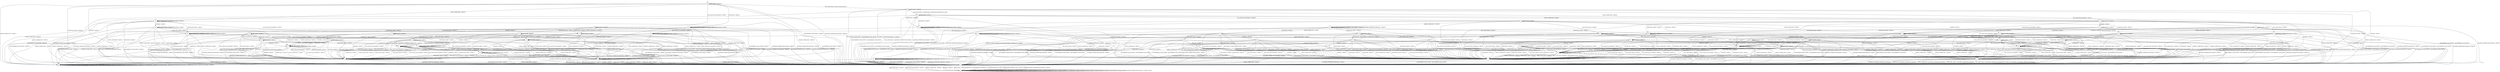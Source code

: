 digraph g {

	s0 [shape="circle" label="s0"];
	s1 [shape="circle" label="s1"];
	s2 [shape="circle" label="s2"];
	s3 [shape="circle" label="s3"];
	s4 [shape="circle" label="s4"];
	s5 [shape="circle" label="s5"];
	s6 [shape="circle" label="s6"];
	s7 [shape="circle" label="s7"];
	s8 [shape="circle" label="s8"];
	s9 [shape="circle" label="s9"];
	s10 [shape="circle" label="s10"];
	s11 [shape="circle" label="s11"];
	s12 [shape="circle" label="s12"];
	s13 [shape="circle" label="s13"];
	s14 [shape="circle" label="s14"];
	s15 [shape="circle" label="s15"];
	s16 [shape="circle" label="s16"];
	s17 [shape="circle" label="s17"];
	s18 [shape="circle" label="s18"];
	s19 [shape="circle" label="s19"];
	s20 [shape="circle" label="s20"];
	s21 [shape="circle" label="s21"];
	s22 [shape="circle" label="s22"];
	s23 [shape="circle" label="s23"];
	s24 [shape="circle" label="s24"];
	s25 [shape="circle" label="s25"];
	s26 [shape="circle" label="s26"];
	s27 [shape="circle" label="s27"];
	s28 [shape="circle" label="s28"];
	s29 [shape="circle" label="s29"];
	s30 [shape="circle" label="s30"];
	s31 [shape="circle" label="s31"];
	s32 [shape="circle" label="s32"];
	s33 [shape="circle" label="s33"];
	s34 [shape="circle" label="s34"];
	s35 [shape="circle" label="s35"];
	s36 [shape="circle" label="s36"];
	s37 [shape="circle" label="s37"];
	s38 [shape="circle" label="s38"];
	s39 [shape="circle" label="s39"];
	s40 [shape="circle" label="s40"];
	s41 [shape="circle" label="s41"];
	s42 [shape="circle" label="s42"];
	s43 [shape="circle" label="s43"];
	s44 [shape="circle" label="s44"];
	s45 [shape="circle" label="s45"];
	s46 [shape="circle" label="s46"];
	s47 [shape="circle" label="s47"];
	s48 [shape="circle" label="s48"];
	s49 [shape="circle" label="s49"];
	s50 [shape="circle" label="s50"];
	s51 [shape="circle" label="s51"];
	s52 [shape="circle" label="s52"];
	s53 [shape="circle" label="s53"];
	s54 [shape="circle" label="s54"];
	s55 [shape="circle" label="s55"];
	s56 [shape="circle" label="s56"];
	s57 [shape="circle" label="s57"];
	s58 [shape="circle" label="s58"];
	s59 [shape="circle" label="s59"];
	s0 -> s3 [label="RSA_CLIENT_HELLO / HELLO_VERIFY_REQUEST"];
	s0 -> s8 [label="RSA_CLIENT_KEY_EXCHANGE / TIMEOUT"];
	s0 -> s6 [label="CHANGE_CIPHER_SPEC / TIMEOUT"];
	s0 -> s5 [label="FINISHED / TIMEOUT"];
	s0 -> s0 [label="APPLICATION / TIMEOUT"];
	s0 -> s19 [label="CERTIFICATE / TIMEOUT"];
	s0 -> s10 [label="EMPTY_CERTIFICATE / TIMEOUT"];
	s0 -> s5 [label="CERTIFICATE_VERIFY / TIMEOUT"];
	s0 -> s1 [label="Alert(WARNING,CLOSE_NOTIFY) / TIMEOUT"];
	s0 -> s1 [label="Alert(FATAL,UNEXPECTED_MESSAGE) / TIMEOUT"];
	s1 -> s2 [label="RSA_CLIENT_HELLO / TIMEOUT"];
	s1 -> s2 [label="RSA_CLIENT_KEY_EXCHANGE / TIMEOUT"];
	s1 -> s2 [label="CHANGE_CIPHER_SPEC / TIMEOUT"];
	s1 -> s2 [label="FINISHED / TIMEOUT"];
	s1 -> s2 [label="APPLICATION / TIMEOUT"];
	s1 -> s2 [label="CERTIFICATE / TIMEOUT"];
	s1 -> s2 [label="EMPTY_CERTIFICATE / TIMEOUT"];
	s1 -> s2 [label="CERTIFICATE_VERIFY / TIMEOUT"];
	s1 -> s2 [label="Alert(WARNING,CLOSE_NOTIFY) / TIMEOUT"];
	s1 -> s2 [label="Alert(FATAL,UNEXPECTED_MESSAGE) / TIMEOUT"];
	s2 -> s2 [label="RSA_CLIENT_HELLO / SOCKET_CLOSED"];
	s2 -> s2 [label="RSA_CLIENT_KEY_EXCHANGE / SOCKET_CLOSED"];
	s2 -> s2 [label="CHANGE_CIPHER_SPEC / SOCKET_CLOSED"];
	s2 -> s2 [label="FINISHED / SOCKET_CLOSED"];
	s2 -> s2 [label="APPLICATION / SOCKET_CLOSED"];
	s2 -> s2 [label="CERTIFICATE / SOCKET_CLOSED"];
	s2 -> s2 [label="EMPTY_CERTIFICATE / SOCKET_CLOSED"];
	s2 -> s2 [label="CERTIFICATE_VERIFY / SOCKET_CLOSED"];
	s2 -> s2 [label="Alert(WARNING,CLOSE_NOTIFY) / SOCKET_CLOSED"];
	s2 -> s2 [label="Alert(FATAL,UNEXPECTED_MESSAGE) / SOCKET_CLOSED"];
	s3 -> s4 [label="RSA_CLIENT_HELLO / SERVER_HELLO,CERTIFICATE,SERVER_HELLO_DONE"];
	s3 -> s33 [label="RSA_CLIENT_KEY_EXCHANGE / TIMEOUT"];
	s3 -> s6 [label="CHANGE_CIPHER_SPEC / TIMEOUT"];
	s3 -> s15 [label="FINISHED / TIMEOUT"];
	s3 -> s3 [label="APPLICATION / TIMEOUT"];
	s3 -> s22 [label="CERTIFICATE / TIMEOUT"];
	s3 -> s13 [label="EMPTY_CERTIFICATE / TIMEOUT"];
	s3 -> s15 [label="CERTIFICATE_VERIFY / TIMEOUT"];
	s3 -> s1 [label="Alert(WARNING,CLOSE_NOTIFY) / Alert(WARNING,CLOSE_NOTIFY)"];
	s3 -> s1 [label="Alert(FATAL,UNEXPECTED_MESSAGE) / TIMEOUT"];
	s4 -> s1 [label="RSA_CLIENT_HELLO / Alert(FATAL,UNEXPECTED_MESSAGE)"];
	s4 -> s7 [label="RSA_CLIENT_KEY_EXCHANGE / TIMEOUT"];
	s4 -> s6 [label="CHANGE_CIPHER_SPEC / TIMEOUT"];
	s4 -> s15 [label="FINISHED / TIMEOUT"];
	s4 -> s4 [label="APPLICATION / TIMEOUT"];
	s4 -> s22 [label="CERTIFICATE / TIMEOUT"];
	s4 -> s13 [label="EMPTY_CERTIFICATE / TIMEOUT"];
	s4 -> s15 [label="CERTIFICATE_VERIFY / TIMEOUT"];
	s4 -> s1 [label="Alert(WARNING,CLOSE_NOTIFY) / Alert(WARNING,CLOSE_NOTIFY)"];
	s4 -> s1 [label="Alert(FATAL,UNEXPECTED_MESSAGE) / TIMEOUT"];
	s5 -> s5 [label="RSA_CLIENT_HELLO / TIMEOUT"];
	s5 -> s5 [label="RSA_CLIENT_KEY_EXCHANGE / TIMEOUT"];
	s5 -> s6 [label="CHANGE_CIPHER_SPEC / TIMEOUT"];
	s5 -> s5 [label="FINISHED / TIMEOUT"];
	s5 -> s5 [label="APPLICATION / TIMEOUT"];
	s5 -> s5 [label="CERTIFICATE / TIMEOUT"];
	s5 -> s5 [label="EMPTY_CERTIFICATE / TIMEOUT"];
	s5 -> s5 [label="CERTIFICATE_VERIFY / TIMEOUT"];
	s5 -> s1 [label="Alert(WARNING,CLOSE_NOTIFY) / TIMEOUT"];
	s5 -> s1 [label="Alert(FATAL,UNEXPECTED_MESSAGE) / TIMEOUT"];
	s6 -> s6 [label="RSA_CLIENT_HELLO / TIMEOUT"];
	s6 -> s6 [label="RSA_CLIENT_KEY_EXCHANGE / TIMEOUT"];
	s6 -> s6 [label="CHANGE_CIPHER_SPEC / TIMEOUT"];
	s6 -> s6 [label="FINISHED / TIMEOUT"];
	s6 -> s6 [label="APPLICATION / TIMEOUT"];
	s6 -> s6 [label="CERTIFICATE / TIMEOUT"];
	s6 -> s6 [label="EMPTY_CERTIFICATE / TIMEOUT"];
	s6 -> s6 [label="CERTIFICATE_VERIFY / TIMEOUT"];
	s6 -> s6 [label="Alert(WARNING,CLOSE_NOTIFY) / TIMEOUT"];
	s6 -> s6 [label="Alert(FATAL,UNEXPECTED_MESSAGE) / TIMEOUT"];
	s7 -> s12 [label="RSA_CLIENT_HELLO / TIMEOUT"];
	s7 -> s15 [label="RSA_CLIENT_KEY_EXCHANGE / TIMEOUT"];
	s7 -> s16 [label="CHANGE_CIPHER_SPEC / TIMEOUT"];
	s7 -> s43 [label="FINISHED / TIMEOUT"];
	s7 -> s7 [label="APPLICATION / TIMEOUT"];
	s7 -> s18 [label="CERTIFICATE / TIMEOUT"];
	s7 -> s18 [label="EMPTY_CERTIFICATE / TIMEOUT"];
	s7 -> s36 [label="CERTIFICATE_VERIFY / TIMEOUT"];
	s7 -> s1 [label="Alert(WARNING,CLOSE_NOTIFY) / Alert(WARNING,CLOSE_NOTIFY)"];
	s7 -> s1 [label="Alert(FATAL,UNEXPECTED_MESSAGE) / TIMEOUT"];
	s8 -> s29 [label="RSA_CLIENT_HELLO / TIMEOUT"];
	s8 -> s5 [label="RSA_CLIENT_KEY_EXCHANGE / TIMEOUT"];
	s8 -> s9 [label="CHANGE_CIPHER_SPEC / TIMEOUT"];
	s8 -> s20 [label="FINISHED / TIMEOUT"];
	s8 -> s8 [label="APPLICATION / TIMEOUT"];
	s8 -> s27 [label="CERTIFICATE / TIMEOUT"];
	s8 -> s27 [label="EMPTY_CERTIFICATE / TIMEOUT"];
	s8 -> s11 [label="CERTIFICATE_VERIFY / TIMEOUT"];
	s8 -> s1 [label="Alert(WARNING,CLOSE_NOTIFY) / TIMEOUT"];
	s8 -> s1 [label="Alert(FATAL,UNEXPECTED_MESSAGE) / TIMEOUT"];
	s9 -> s1 [label="RSA_CLIENT_HELLO / TIMEOUT"];
	s9 -> s1 [label="RSA_CLIENT_KEY_EXCHANGE / TIMEOUT"];
	s9 -> s6 [label="CHANGE_CIPHER_SPEC / TIMEOUT"];
	s9 -> s1 [label="FINISHED / TIMEOUT"];
	s9 -> s9 [label="APPLICATION / TIMEOUT"];
	s9 -> s1 [label="CERTIFICATE / TIMEOUT"];
	s9 -> s1 [label="EMPTY_CERTIFICATE / TIMEOUT"];
	s9 -> s1 [label="CERTIFICATE_VERIFY / TIMEOUT"];
	s9 -> s9 [label="Alert(WARNING,CLOSE_NOTIFY) / TIMEOUT"];
	s9 -> s9 [label="Alert(FATAL,UNEXPECTED_MESSAGE) / TIMEOUT"];
	s10 -> s10 [label="RSA_CLIENT_HELLO / TIMEOUT"];
	s10 -> s27 [label="RSA_CLIENT_KEY_EXCHANGE / TIMEOUT"];
	s10 -> s9 [label="CHANGE_CIPHER_SPEC / TIMEOUT"];
	s10 -> s39 [label="FINISHED / TIMEOUT"];
	s10 -> s10 [label="APPLICATION / TIMEOUT"];
	s10 -> s5 [label="CERTIFICATE / TIMEOUT"];
	s10 -> s5 [label="EMPTY_CERTIFICATE / TIMEOUT"];
	s10 -> s30 [label="CERTIFICATE_VERIFY / TIMEOUT"];
	s10 -> s1 [label="Alert(WARNING,CLOSE_NOTIFY) / TIMEOUT"];
	s10 -> s1 [label="Alert(FATAL,UNEXPECTED_MESSAGE) / TIMEOUT"];
	s11 -> s45 [label="RSA_CLIENT_HELLO / TIMEOUT"];
	s11 -> s5 [label="RSA_CLIENT_KEY_EXCHANGE / TIMEOUT"];
	s11 -> s9 [label="CHANGE_CIPHER_SPEC / TIMEOUT"];
	s11 -> s40 [label="FINISHED / TIMEOUT"];
	s11 -> s11 [label="APPLICATION / TIMEOUT"];
	s11 -> s23 [label="CERTIFICATE / TIMEOUT"];
	s11 -> s23 [label="EMPTY_CERTIFICATE / TIMEOUT"];
	s11 -> s5 [label="CERTIFICATE_VERIFY / TIMEOUT"];
	s11 -> s1 [label="Alert(WARNING,CLOSE_NOTIFY) / TIMEOUT"];
	s11 -> s1 [label="Alert(FATAL,UNEXPECTED_MESSAGE) / TIMEOUT"];
	s12 -> s15 [label="RSA_CLIENT_HELLO / TIMEOUT"];
	s12 -> s15 [label="RSA_CLIENT_KEY_EXCHANGE / TIMEOUT"];
	s12 -> s14 [label="CHANGE_CIPHER_SPEC / TIMEOUT"];
	s12 -> s48 [label="FINISHED / TIMEOUT"];
	s12 -> s12 [label="APPLICATION / TIMEOUT"];
	s12 -> s21 [label="CERTIFICATE / TIMEOUT"];
	s12 -> s21 [label="EMPTY_CERTIFICATE / TIMEOUT"];
	s12 -> s24 [label="CERTIFICATE_VERIFY / TIMEOUT"];
	s12 -> s1 [label="Alert(WARNING,CLOSE_NOTIFY) / Alert(WARNING,CLOSE_NOTIFY)"];
	s12 -> s1 [label="Alert(FATAL,UNEXPECTED_MESSAGE) / TIMEOUT"];
	s13 -> s34 [label="RSA_CLIENT_HELLO / TIMEOUT"];
	s13 -> s18 [label="RSA_CLIENT_KEY_EXCHANGE / TIMEOUT"];
	s13 -> s14 [label="CHANGE_CIPHER_SPEC / TIMEOUT"];
	s13 -> s57 [label="FINISHED / TIMEOUT"];
	s13 -> s13 [label="APPLICATION / TIMEOUT"];
	s13 -> s15 [label="CERTIFICATE / TIMEOUT"];
	s13 -> s15 [label="EMPTY_CERTIFICATE / TIMEOUT"];
	s13 -> s49 [label="CERTIFICATE_VERIFY / TIMEOUT"];
	s13 -> s1 [label="Alert(WARNING,CLOSE_NOTIFY) / Alert(WARNING,CLOSE_NOTIFY)"];
	s13 -> s1 [label="Alert(FATAL,UNEXPECTED_MESSAGE) / TIMEOUT"];
	s14 -> s1 [label="RSA_CLIENT_HELLO / Alert(FATAL,UNEXPECTED_MESSAGE)"];
	s14 -> s1 [label="RSA_CLIENT_KEY_EXCHANGE / Alert(FATAL,UNEXPECTED_MESSAGE)"];
	s14 -> s6 [label="CHANGE_CIPHER_SPEC / TIMEOUT"];
	s14 -> s1 [label="FINISHED / Alert(FATAL,UNEXPECTED_MESSAGE)"];
	s14 -> s14 [label="APPLICATION / TIMEOUT"];
	s14 -> s1 [label="CERTIFICATE / Alert(FATAL,UNEXPECTED_MESSAGE)"];
	s14 -> s1 [label="EMPTY_CERTIFICATE / Alert(FATAL,UNEXPECTED_MESSAGE)"];
	s14 -> s1 [label="CERTIFICATE_VERIFY / Alert(FATAL,UNEXPECTED_MESSAGE)"];
	s14 -> s14 [label="Alert(WARNING,CLOSE_NOTIFY) / TIMEOUT"];
	s14 -> s14 [label="Alert(FATAL,UNEXPECTED_MESSAGE) / TIMEOUT"];
	s15 -> s15 [label="RSA_CLIENT_HELLO / TIMEOUT"];
	s15 -> s15 [label="RSA_CLIENT_KEY_EXCHANGE / TIMEOUT"];
	s15 -> s6 [label="CHANGE_CIPHER_SPEC / TIMEOUT"];
	s15 -> s15 [label="FINISHED / TIMEOUT"];
	s15 -> s15 [label="APPLICATION / TIMEOUT"];
	s15 -> s15 [label="CERTIFICATE / TIMEOUT"];
	s15 -> s15 [label="EMPTY_CERTIFICATE / TIMEOUT"];
	s15 -> s15 [label="CERTIFICATE_VERIFY / TIMEOUT"];
	s15 -> s1 [label="Alert(WARNING,CLOSE_NOTIFY) / Alert(WARNING,CLOSE_NOTIFY)"];
	s15 -> s1 [label="Alert(FATAL,UNEXPECTED_MESSAGE) / TIMEOUT"];
	s16 -> s12 [label="RSA_CLIENT_HELLO / TIMEOUT"];
	s16 -> s15 [label="RSA_CLIENT_KEY_EXCHANGE / TIMEOUT"];
	s16 -> s6 [label="CHANGE_CIPHER_SPEC / TIMEOUT"];
	s16 -> s17 [label="FINISHED / CHANGE_CIPHER_SPEC,FINISHED,CHANGE_CIPHER_SPEC,FINISHED"];
	s16 -> s16 [label="APPLICATION / TIMEOUT"];
	s16 -> s25 [label="CERTIFICATE / TIMEOUT"];
	s16 -> s25 [label="EMPTY_CERTIFICATE / TIMEOUT"];
	s16 -> s26 [label="CERTIFICATE_VERIFY / TIMEOUT"];
	s16 -> s16 [label="Alert(WARNING,CLOSE_NOTIFY) / TIMEOUT"];
	s16 -> s16 [label="Alert(FATAL,UNEXPECTED_MESSAGE) / TIMEOUT"];
	s17 -> s17 [label="RSA_CLIENT_HELLO / TIMEOUT"];
	s17 -> s17 [label="RSA_CLIENT_KEY_EXCHANGE / TIMEOUT"];
	s17 -> s6 [label="CHANGE_CIPHER_SPEC / TIMEOUT"];
	s17 -> s17 [label="FINISHED / TIMEOUT"];
	s17 -> s1 [label="APPLICATION / APPLICATION"];
	s17 -> s17 [label="CERTIFICATE / TIMEOUT"];
	s17 -> s17 [label="EMPTY_CERTIFICATE / TIMEOUT"];
	s17 -> s17 [label="CERTIFICATE_VERIFY / TIMEOUT"];
	s17 -> s1 [label="Alert(WARNING,CLOSE_NOTIFY) / TIMEOUT"];
	s17 -> s1 [label="Alert(FATAL,UNEXPECTED_MESSAGE) / TIMEOUT"];
	s18 -> s21 [label="RSA_CLIENT_HELLO / TIMEOUT"];
	s18 -> s15 [label="RSA_CLIENT_KEY_EXCHANGE / TIMEOUT"];
	s18 -> s14 [label="CHANGE_CIPHER_SPEC / TIMEOUT"];
	s18 -> s47 [label="FINISHED / TIMEOUT"];
	s18 -> s18 [label="APPLICATION / TIMEOUT"];
	s18 -> s15 [label="CERTIFICATE / TIMEOUT"];
	s18 -> s15 [label="EMPTY_CERTIFICATE / TIMEOUT"];
	s18 -> s28 [label="CERTIFICATE_VERIFY / TIMEOUT"];
	s18 -> s1 [label="Alert(WARNING,CLOSE_NOTIFY) / Alert(WARNING,CLOSE_NOTIFY)"];
	s18 -> s1 [label="Alert(FATAL,UNEXPECTED_MESSAGE) / TIMEOUT"];
	s19 -> s19 [label="RSA_CLIENT_HELLO / TIMEOUT"];
	s19 -> s44 [label="RSA_CLIENT_KEY_EXCHANGE / TIMEOUT"];
	s19 -> s6 [label="CHANGE_CIPHER_SPEC / TIMEOUT"];
	s19 -> s19 [label="FINISHED / TIMEOUT"];
	s19 -> s19 [label="APPLICATION / TIMEOUT"];
	s19 -> s5 [label="CERTIFICATE / TIMEOUT"];
	s19 -> s5 [label="EMPTY_CERTIFICATE / TIMEOUT"];
	s19 -> s30 [label="CERTIFICATE_VERIFY / TIMEOUT"];
	s19 -> s1 [label="Alert(WARNING,CLOSE_NOTIFY) / TIMEOUT"];
	s19 -> s1 [label="Alert(FATAL,UNEXPECTED_MESSAGE) / TIMEOUT"];
	s20 -> s42 [label="RSA_CLIENT_HELLO / TIMEOUT"];
	s20 -> s5 [label="RSA_CLIENT_KEY_EXCHANGE / TIMEOUT"];
	s20 -> s9 [label="CHANGE_CIPHER_SPEC / TIMEOUT"];
	s20 -> s5 [label="FINISHED / TIMEOUT"];
	s20 -> s20 [label="APPLICATION / TIMEOUT"];
	s20 -> s37 [label="CERTIFICATE / TIMEOUT"];
	s20 -> s37 [label="EMPTY_CERTIFICATE / TIMEOUT"];
	s20 -> s40 [label="CERTIFICATE_VERIFY / TIMEOUT"];
	s20 -> s1 [label="Alert(WARNING,CLOSE_NOTIFY) / TIMEOUT"];
	s20 -> s1 [label="Alert(FATAL,UNEXPECTED_MESSAGE) / TIMEOUT"];
	s21 -> s15 [label="RSA_CLIENT_HELLO / TIMEOUT"];
	s21 -> s15 [label="RSA_CLIENT_KEY_EXCHANGE / TIMEOUT"];
	s21 -> s14 [label="CHANGE_CIPHER_SPEC / TIMEOUT"];
	s21 -> s21 [label="FINISHED / TIMEOUT"];
	s21 -> s21 [label="APPLICATION / TIMEOUT"];
	s21 -> s15 [label="CERTIFICATE / TIMEOUT"];
	s21 -> s15 [label="EMPTY_CERTIFICATE / TIMEOUT"];
	s21 -> s32 [label="CERTIFICATE_VERIFY / TIMEOUT"];
	s21 -> s1 [label="Alert(WARNING,CLOSE_NOTIFY) / Alert(WARNING,CLOSE_NOTIFY)"];
	s21 -> s1 [label="Alert(FATAL,UNEXPECTED_MESSAGE) / TIMEOUT"];
	s22 -> s31 [label="RSA_CLIENT_HELLO / TIMEOUT"];
	s22 -> s22 [label="RSA_CLIENT_KEY_EXCHANGE / TIMEOUT"];
	s22 -> s6 [label="CHANGE_CIPHER_SPEC / TIMEOUT"];
	s22 -> s22 [label="FINISHED / TIMEOUT"];
	s22 -> s22 [label="APPLICATION / TIMEOUT"];
	s22 -> s15 [label="CERTIFICATE / TIMEOUT"];
	s22 -> s15 [label="EMPTY_CERTIFICATE / TIMEOUT"];
	s22 -> s49 [label="CERTIFICATE_VERIFY / TIMEOUT"];
	s22 -> s1 [label="Alert(WARNING,CLOSE_NOTIFY) / Alert(WARNING,CLOSE_NOTIFY)"];
	s22 -> s1 [label="Alert(FATAL,UNEXPECTED_MESSAGE) / TIMEOUT"];
	s23 -> s53 [label="RSA_CLIENT_HELLO / TIMEOUT"];
	s23 -> s5 [label="RSA_CLIENT_KEY_EXCHANGE / TIMEOUT"];
	s23 -> s9 [label="CHANGE_CIPHER_SPEC / TIMEOUT"];
	s23 -> s41 [label="FINISHED / TIMEOUT"];
	s23 -> s23 [label="APPLICATION / TIMEOUT"];
	s23 -> s5 [label="CERTIFICATE / TIMEOUT"];
	s23 -> s5 [label="EMPTY_CERTIFICATE / TIMEOUT"];
	s23 -> s5 [label="CERTIFICATE_VERIFY / TIMEOUT"];
	s23 -> s1 [label="Alert(WARNING,CLOSE_NOTIFY) / TIMEOUT"];
	s23 -> s1 [label="Alert(FATAL,UNEXPECTED_MESSAGE) / TIMEOUT"];
	s24 -> s15 [label="RSA_CLIENT_HELLO / TIMEOUT"];
	s24 -> s15 [label="RSA_CLIENT_KEY_EXCHANGE / TIMEOUT"];
	s24 -> s14 [label="CHANGE_CIPHER_SPEC / TIMEOUT"];
	s24 -> s51 [label="FINISHED / TIMEOUT"];
	s24 -> s24 [label="APPLICATION / TIMEOUT"];
	s24 -> s32 [label="CERTIFICATE / TIMEOUT"];
	s24 -> s32 [label="EMPTY_CERTIFICATE / TIMEOUT"];
	s24 -> s15 [label="CERTIFICATE_VERIFY / TIMEOUT"];
	s24 -> s1 [label="Alert(WARNING,CLOSE_NOTIFY) / Alert(WARNING,CLOSE_NOTIFY)"];
	s24 -> s1 [label="Alert(FATAL,UNEXPECTED_MESSAGE) / TIMEOUT"];
	s25 -> s38 [label="RSA_CLIENT_HELLO / TIMEOUT"];
	s25 -> s15 [label="RSA_CLIENT_KEY_EXCHANGE / TIMEOUT"];
	s25 -> s14 [label="CHANGE_CIPHER_SPEC / TIMEOUT"];
	s25 -> s58 [label="FINISHED / TIMEOUT"];
	s25 -> s15 [label="APPLICATION / TIMEOUT"];
	s25 -> s15 [label="CERTIFICATE / TIMEOUT"];
	s25 -> s15 [label="EMPTY_CERTIFICATE / TIMEOUT"];
	s25 -> s35 [label="CERTIFICATE_VERIFY / TIMEOUT"];
	s25 -> s1 [label="Alert(WARNING,CLOSE_NOTIFY) / Alert(WARNING,CLOSE_NOTIFY)"];
	s25 -> s1 [label="Alert(FATAL,UNEXPECTED_MESSAGE) / TIMEOUT"];
	s26 -> s59 [label="RSA_CLIENT_HELLO / TIMEOUT"];
	s26 -> s15 [label="RSA_CLIENT_KEY_EXCHANGE / TIMEOUT"];
	s26 -> s14 [label="CHANGE_CIPHER_SPEC / TIMEOUT"];
	s26 -> s26 [label="FINISHED / TIMEOUT"];
	s26 -> s15 [label="APPLICATION / TIMEOUT"];
	s26 -> s35 [label="CERTIFICATE / TIMEOUT"];
	s26 -> s35 [label="EMPTY_CERTIFICATE / TIMEOUT"];
	s26 -> s15 [label="CERTIFICATE_VERIFY / TIMEOUT"];
	s26 -> s1 [label="Alert(WARNING,CLOSE_NOTIFY) / Alert(WARNING,CLOSE_NOTIFY)"];
	s26 -> s1 [label="Alert(FATAL,UNEXPECTED_MESSAGE) / TIMEOUT"];
	s27 -> s46 [label="RSA_CLIENT_HELLO / TIMEOUT"];
	s27 -> s5 [label="RSA_CLIENT_KEY_EXCHANGE / TIMEOUT"];
	s27 -> s9 [label="CHANGE_CIPHER_SPEC / TIMEOUT"];
	s27 -> s37 [label="FINISHED / TIMEOUT"];
	s27 -> s27 [label="APPLICATION / TIMEOUT"];
	s27 -> s5 [label="CERTIFICATE / TIMEOUT"];
	s27 -> s5 [label="EMPTY_CERTIFICATE / TIMEOUT"];
	s27 -> s23 [label="CERTIFICATE_VERIFY / TIMEOUT"];
	s27 -> s1 [label="Alert(WARNING,CLOSE_NOTIFY) / TIMEOUT"];
	s27 -> s1 [label="Alert(FATAL,UNEXPECTED_MESSAGE) / TIMEOUT"];
	s28 -> s32 [label="RSA_CLIENT_HELLO / TIMEOUT"];
	s28 -> s15 [label="RSA_CLIENT_KEY_EXCHANGE / TIMEOUT"];
	s28 -> s14 [label="CHANGE_CIPHER_SPEC / TIMEOUT"];
	s28 -> s28 [label="FINISHED / TIMEOUT"];
	s28 -> s28 [label="APPLICATION / TIMEOUT"];
	s28 -> s15 [label="CERTIFICATE / TIMEOUT"];
	s28 -> s15 [label="EMPTY_CERTIFICATE / TIMEOUT"];
	s28 -> s15 [label="CERTIFICATE_VERIFY / TIMEOUT"];
	s28 -> s1 [label="Alert(WARNING,CLOSE_NOTIFY) / Alert(WARNING,CLOSE_NOTIFY)"];
	s28 -> s1 [label="Alert(FATAL,UNEXPECTED_MESSAGE) / TIMEOUT"];
	s29 -> s5 [label="RSA_CLIENT_HELLO / TIMEOUT"];
	s29 -> s5 [label="RSA_CLIENT_KEY_EXCHANGE / TIMEOUT"];
	s29 -> s9 [label="CHANGE_CIPHER_SPEC / TIMEOUT"];
	s29 -> s42 [label="FINISHED / TIMEOUT"];
	s29 -> s29 [label="APPLICATION / TIMEOUT"];
	s29 -> s46 [label="CERTIFICATE / TIMEOUT"];
	s29 -> s46 [label="EMPTY_CERTIFICATE / TIMEOUT"];
	s29 -> s45 [label="CERTIFICATE_VERIFY / TIMEOUT"];
	s29 -> s1 [label="Alert(WARNING,CLOSE_NOTIFY) / TIMEOUT"];
	s29 -> s1 [label="Alert(FATAL,UNEXPECTED_MESSAGE) / TIMEOUT"];
	s30 -> s30 [label="RSA_CLIENT_HELLO / TIMEOUT"];
	s30 -> s23 [label="RSA_CLIENT_KEY_EXCHANGE / TIMEOUT"];
	s30 -> s9 [label="CHANGE_CIPHER_SPEC / TIMEOUT"];
	s30 -> s30 [label="FINISHED / TIMEOUT"];
	s30 -> s30 [label="APPLICATION / TIMEOUT"];
	s30 -> s5 [label="CERTIFICATE / TIMEOUT"];
	s30 -> s5 [label="EMPTY_CERTIFICATE / TIMEOUT"];
	s30 -> s5 [label="CERTIFICATE_VERIFY / TIMEOUT"];
	s30 -> s1 [label="Alert(WARNING,CLOSE_NOTIFY) / TIMEOUT"];
	s30 -> s1 [label="Alert(FATAL,UNEXPECTED_MESSAGE) / TIMEOUT"];
	s31 -> s15 [label="RSA_CLIENT_HELLO / TIMEOUT"];
	s31 -> s31 [label="RSA_CLIENT_KEY_EXCHANGE / TIMEOUT"];
	s31 -> s6 [label="CHANGE_CIPHER_SPEC / TIMEOUT"];
	s31 -> s31 [label="FINISHED / TIMEOUT"];
	s31 -> s31 [label="APPLICATION / TIMEOUT"];
	s31 -> s15 [label="CERTIFICATE / TIMEOUT"];
	s31 -> s15 [label="EMPTY_CERTIFICATE / TIMEOUT"];
	s31 -> s52 [label="CERTIFICATE_VERIFY / TIMEOUT"];
	s31 -> s1 [label="Alert(WARNING,CLOSE_NOTIFY) / Alert(WARNING,CLOSE_NOTIFY)"];
	s31 -> s1 [label="Alert(FATAL,UNEXPECTED_MESSAGE) / TIMEOUT"];
	s32 -> s15 [label="RSA_CLIENT_HELLO / TIMEOUT"];
	s32 -> s15 [label="RSA_CLIENT_KEY_EXCHANGE / TIMEOUT"];
	s32 -> s14 [label="CHANGE_CIPHER_SPEC / TIMEOUT"];
	s32 -> s32 [label="FINISHED / TIMEOUT"];
	s32 -> s32 [label="APPLICATION / TIMEOUT"];
	s32 -> s15 [label="CERTIFICATE / TIMEOUT"];
	s32 -> s15 [label="EMPTY_CERTIFICATE / TIMEOUT"];
	s32 -> s15 [label="CERTIFICATE_VERIFY / TIMEOUT"];
	s32 -> s1 [label="Alert(WARNING,CLOSE_NOTIFY) / Alert(WARNING,CLOSE_NOTIFY)"];
	s32 -> s1 [label="Alert(FATAL,UNEXPECTED_MESSAGE) / TIMEOUT"];
	s33 -> s12 [label="RSA_CLIENT_HELLO / TIMEOUT"];
	s33 -> s15 [label="RSA_CLIENT_KEY_EXCHANGE / TIMEOUT"];
	s33 -> s14 [label="CHANGE_CIPHER_SPEC / TIMEOUT"];
	s33 -> s43 [label="FINISHED / TIMEOUT"];
	s33 -> s33 [label="APPLICATION / TIMEOUT"];
	s33 -> s18 [label="CERTIFICATE / TIMEOUT"];
	s33 -> s18 [label="EMPTY_CERTIFICATE / TIMEOUT"];
	s33 -> s36 [label="CERTIFICATE_VERIFY / TIMEOUT"];
	s33 -> s1 [label="Alert(WARNING,CLOSE_NOTIFY) / Alert(WARNING,CLOSE_NOTIFY)"];
	s33 -> s1 [label="Alert(FATAL,UNEXPECTED_MESSAGE) / TIMEOUT"];
	s34 -> s15 [label="RSA_CLIENT_HELLO / TIMEOUT"];
	s34 -> s21 [label="RSA_CLIENT_KEY_EXCHANGE / TIMEOUT"];
	s34 -> s14 [label="CHANGE_CIPHER_SPEC / TIMEOUT"];
	s34 -> s34 [label="FINISHED / TIMEOUT"];
	s34 -> s34 [label="APPLICATION / TIMEOUT"];
	s34 -> s15 [label="CERTIFICATE / TIMEOUT"];
	s34 -> s15 [label="EMPTY_CERTIFICATE / TIMEOUT"];
	s34 -> s52 [label="CERTIFICATE_VERIFY / TIMEOUT"];
	s34 -> s1 [label="Alert(WARNING,CLOSE_NOTIFY) / Alert(WARNING,CLOSE_NOTIFY)"];
	s34 -> s1 [label="Alert(FATAL,UNEXPECTED_MESSAGE) / TIMEOUT"];
	s35 -> s32 [label="RSA_CLIENT_HELLO / TIMEOUT"];
	s35 -> s15 [label="RSA_CLIENT_KEY_EXCHANGE / TIMEOUT"];
	s35 -> s14 [label="CHANGE_CIPHER_SPEC / TIMEOUT"];
	s35 -> s54 [label="FINISHED / TIMEOUT"];
	s35 -> s15 [label="APPLICATION / TIMEOUT"];
	s35 -> s15 [label="CERTIFICATE / TIMEOUT"];
	s35 -> s15 [label="EMPTY_CERTIFICATE / TIMEOUT"];
	s35 -> s15 [label="CERTIFICATE_VERIFY / TIMEOUT"];
	s35 -> s1 [label="Alert(WARNING,CLOSE_NOTIFY) / Alert(WARNING,CLOSE_NOTIFY)"];
	s35 -> s1 [label="Alert(FATAL,UNEXPECTED_MESSAGE) / TIMEOUT"];
	s36 -> s24 [label="RSA_CLIENT_HELLO / TIMEOUT"];
	s36 -> s15 [label="RSA_CLIENT_KEY_EXCHANGE / TIMEOUT"];
	s36 -> s14 [label="CHANGE_CIPHER_SPEC / TIMEOUT"];
	s36 -> s50 [label="FINISHED / TIMEOUT"];
	s36 -> s36 [label="APPLICATION / TIMEOUT"];
	s36 -> s28 [label="CERTIFICATE / TIMEOUT"];
	s36 -> s28 [label="EMPTY_CERTIFICATE / TIMEOUT"];
	s36 -> s15 [label="CERTIFICATE_VERIFY / TIMEOUT"];
	s36 -> s1 [label="Alert(WARNING,CLOSE_NOTIFY) / Alert(WARNING,CLOSE_NOTIFY)"];
	s36 -> s1 [label="Alert(FATAL,UNEXPECTED_MESSAGE) / TIMEOUT"];
	s37 -> s37 [label="RSA_CLIENT_HELLO / TIMEOUT"];
	s37 -> s5 [label="RSA_CLIENT_KEY_EXCHANGE / TIMEOUT"];
	s37 -> s9 [label="CHANGE_CIPHER_SPEC / TIMEOUT"];
	s37 -> s5 [label="FINISHED / TIMEOUT"];
	s37 -> s37 [label="APPLICATION / TIMEOUT"];
	s37 -> s5 [label="CERTIFICATE / TIMEOUT"];
	s37 -> s5 [label="EMPTY_CERTIFICATE / TIMEOUT"];
	s37 -> s41 [label="CERTIFICATE_VERIFY / TIMEOUT"];
	s37 -> s1 [label="Alert(WARNING,CLOSE_NOTIFY) / TIMEOUT"];
	s37 -> s1 [label="Alert(FATAL,UNEXPECTED_MESSAGE) / TIMEOUT"];
	s38 -> s15 [label="RSA_CLIENT_HELLO / TIMEOUT"];
	s38 -> s15 [label="RSA_CLIENT_KEY_EXCHANGE / TIMEOUT"];
	s38 -> s14 [label="CHANGE_CIPHER_SPEC / TIMEOUT"];
	s38 -> s56 [label="FINISHED / TIMEOUT"];
	s38 -> s15 [label="APPLICATION / TIMEOUT"];
	s38 -> s15 [label="CERTIFICATE / TIMEOUT"];
	s38 -> s15 [label="EMPTY_CERTIFICATE / TIMEOUT"];
	s38 -> s32 [label="CERTIFICATE_VERIFY / TIMEOUT"];
	s38 -> s1 [label="Alert(WARNING,CLOSE_NOTIFY) / Alert(WARNING,CLOSE_NOTIFY)"];
	s38 -> s1 [label="Alert(FATAL,UNEXPECTED_MESSAGE) / TIMEOUT"];
	s39 -> s39 [label="RSA_CLIENT_HELLO / TIMEOUT"];
	s39 -> s37 [label="RSA_CLIENT_KEY_EXCHANGE / TIMEOUT"];
	s39 -> s9 [label="CHANGE_CIPHER_SPEC / TIMEOUT"];
	s39 -> s5 [label="FINISHED / TIMEOUT"];
	s39 -> s39 [label="APPLICATION / TIMEOUT"];
	s39 -> s5 [label="CERTIFICATE / TIMEOUT"];
	s39 -> s5 [label="EMPTY_CERTIFICATE / TIMEOUT"];
	s39 -> s30 [label="CERTIFICATE_VERIFY / TIMEOUT"];
	s39 -> s1 [label="Alert(WARNING,CLOSE_NOTIFY) / TIMEOUT"];
	s39 -> s1 [label="Alert(FATAL,UNEXPECTED_MESSAGE) / TIMEOUT"];
	s40 -> s40 [label="RSA_CLIENT_HELLO / TIMEOUT"];
	s40 -> s5 [label="RSA_CLIENT_KEY_EXCHANGE / TIMEOUT"];
	s40 -> s9 [label="CHANGE_CIPHER_SPEC / TIMEOUT"];
	s40 -> s5 [label="FINISHED / TIMEOUT"];
	s40 -> s40 [label="APPLICATION / TIMEOUT"];
	s40 -> s41 [label="CERTIFICATE / TIMEOUT"];
	s40 -> s41 [label="EMPTY_CERTIFICATE / TIMEOUT"];
	s40 -> s5 [label="CERTIFICATE_VERIFY / TIMEOUT"];
	s40 -> s1 [label="Alert(WARNING,CLOSE_NOTIFY) / TIMEOUT"];
	s40 -> s1 [label="Alert(FATAL,UNEXPECTED_MESSAGE) / TIMEOUT"];
	s41 -> s41 [label="RSA_CLIENT_HELLO / TIMEOUT"];
	s41 -> s5 [label="RSA_CLIENT_KEY_EXCHANGE / TIMEOUT"];
	s41 -> s9 [label="CHANGE_CIPHER_SPEC / TIMEOUT"];
	s41 -> s5 [label="FINISHED / TIMEOUT"];
	s41 -> s41 [label="APPLICATION / TIMEOUT"];
	s41 -> s5 [label="CERTIFICATE / TIMEOUT"];
	s41 -> s5 [label="EMPTY_CERTIFICATE / TIMEOUT"];
	s41 -> s5 [label="CERTIFICATE_VERIFY / TIMEOUT"];
	s41 -> s1 [label="Alert(WARNING,CLOSE_NOTIFY) / TIMEOUT"];
	s41 -> s1 [label="Alert(FATAL,UNEXPECTED_MESSAGE) / TIMEOUT"];
	s42 -> s5 [label="RSA_CLIENT_HELLO / TIMEOUT"];
	s42 -> s5 [label="RSA_CLIENT_KEY_EXCHANGE / TIMEOUT"];
	s42 -> s9 [label="CHANGE_CIPHER_SPEC / TIMEOUT"];
	s42 -> s5 [label="FINISHED / TIMEOUT"];
	s42 -> s42 [label="APPLICATION / TIMEOUT"];
	s42 -> s37 [label="CERTIFICATE / TIMEOUT"];
	s42 -> s37 [label="EMPTY_CERTIFICATE / TIMEOUT"];
	s42 -> s40 [label="CERTIFICATE_VERIFY / TIMEOUT"];
	s42 -> s1 [label="Alert(WARNING,CLOSE_NOTIFY) / TIMEOUT"];
	s42 -> s1 [label="Alert(FATAL,UNEXPECTED_MESSAGE) / TIMEOUT"];
	s43 -> s48 [label="RSA_CLIENT_HELLO / TIMEOUT"];
	s43 -> s15 [label="RSA_CLIENT_KEY_EXCHANGE / TIMEOUT"];
	s43 -> s14 [label="CHANGE_CIPHER_SPEC / TIMEOUT"];
	s43 -> s15 [label="FINISHED / TIMEOUT"];
	s43 -> s43 [label="APPLICATION / TIMEOUT"];
	s43 -> s47 [label="CERTIFICATE / TIMEOUT"];
	s43 -> s47 [label="EMPTY_CERTIFICATE / TIMEOUT"];
	s43 -> s50 [label="CERTIFICATE_VERIFY / TIMEOUT"];
	s43 -> s1 [label="Alert(WARNING,CLOSE_NOTIFY) / Alert(WARNING,CLOSE_NOTIFY)"];
	s43 -> s1 [label="Alert(FATAL,UNEXPECTED_MESSAGE) / TIMEOUT"];
	s44 -> s44 [label="RSA_CLIENT_HELLO / TIMEOUT"];
	s44 -> s5 [label="RSA_CLIENT_KEY_EXCHANGE / TIMEOUT"];
	s44 -> s6 [label="CHANGE_CIPHER_SPEC / TIMEOUT"];
	s44 -> s44 [label="FINISHED / TIMEOUT"];
	s44 -> s44 [label="APPLICATION / TIMEOUT"];
	s44 -> s5 [label="CERTIFICATE / TIMEOUT"];
	s44 -> s5 [label="EMPTY_CERTIFICATE / TIMEOUT"];
	s44 -> s23 [label="CERTIFICATE_VERIFY / TIMEOUT"];
	s44 -> s1 [label="Alert(WARNING,CLOSE_NOTIFY) / TIMEOUT"];
	s44 -> s1 [label="Alert(FATAL,UNEXPECTED_MESSAGE) / TIMEOUT"];
	s45 -> s5 [label="RSA_CLIENT_HELLO / TIMEOUT"];
	s45 -> s5 [label="RSA_CLIENT_KEY_EXCHANGE / TIMEOUT"];
	s45 -> s9 [label="CHANGE_CIPHER_SPEC / TIMEOUT"];
	s45 -> s40 [label="FINISHED / TIMEOUT"];
	s45 -> s45 [label="APPLICATION / TIMEOUT"];
	s45 -> s53 [label="CERTIFICATE / TIMEOUT"];
	s45 -> s53 [label="EMPTY_CERTIFICATE / TIMEOUT"];
	s45 -> s5 [label="CERTIFICATE_VERIFY / TIMEOUT"];
	s45 -> s1 [label="Alert(WARNING,CLOSE_NOTIFY) / TIMEOUT"];
	s45 -> s1 [label="Alert(FATAL,UNEXPECTED_MESSAGE) / TIMEOUT"];
	s46 -> s5 [label="RSA_CLIENT_HELLO / TIMEOUT"];
	s46 -> s5 [label="RSA_CLIENT_KEY_EXCHANGE / TIMEOUT"];
	s46 -> s9 [label="CHANGE_CIPHER_SPEC / TIMEOUT"];
	s46 -> s37 [label="FINISHED / TIMEOUT"];
	s46 -> s46 [label="APPLICATION / TIMEOUT"];
	s46 -> s5 [label="CERTIFICATE / TIMEOUT"];
	s46 -> s5 [label="EMPTY_CERTIFICATE / TIMEOUT"];
	s46 -> s53 [label="CERTIFICATE_VERIFY / TIMEOUT"];
	s46 -> s1 [label="Alert(WARNING,CLOSE_NOTIFY) / TIMEOUT"];
	s46 -> s1 [label="Alert(FATAL,UNEXPECTED_MESSAGE) / TIMEOUT"];
	s47 -> s21 [label="RSA_CLIENT_HELLO / TIMEOUT"];
	s47 -> s15 [label="RSA_CLIENT_KEY_EXCHANGE / TIMEOUT"];
	s47 -> s14 [label="CHANGE_CIPHER_SPEC / TIMEOUT"];
	s47 -> s15 [label="FINISHED / TIMEOUT"];
	s47 -> s47 [label="APPLICATION / TIMEOUT"];
	s47 -> s15 [label="CERTIFICATE / TIMEOUT"];
	s47 -> s15 [label="EMPTY_CERTIFICATE / TIMEOUT"];
	s47 -> s28 [label="CERTIFICATE_VERIFY / TIMEOUT"];
	s47 -> s1 [label="Alert(WARNING,CLOSE_NOTIFY) / Alert(WARNING,CLOSE_NOTIFY)"];
	s47 -> s1 [label="Alert(FATAL,UNEXPECTED_MESSAGE) / TIMEOUT"];
	s48 -> s15 [label="RSA_CLIENT_HELLO / TIMEOUT"];
	s48 -> s15 [label="RSA_CLIENT_KEY_EXCHANGE / TIMEOUT"];
	s48 -> s14 [label="CHANGE_CIPHER_SPEC / TIMEOUT"];
	s48 -> s15 [label="FINISHED / TIMEOUT"];
	s48 -> s48 [label="APPLICATION / TIMEOUT"];
	s48 -> s21 [label="CERTIFICATE / TIMEOUT"];
	s48 -> s21 [label="EMPTY_CERTIFICATE / TIMEOUT"];
	s48 -> s51 [label="CERTIFICATE_VERIFY / TIMEOUT"];
	s48 -> s1 [label="Alert(WARNING,CLOSE_NOTIFY) / Alert(WARNING,CLOSE_NOTIFY)"];
	s48 -> s1 [label="Alert(FATAL,UNEXPECTED_MESSAGE) / TIMEOUT"];
	s49 -> s52 [label="RSA_CLIENT_HELLO / TIMEOUT"];
	s49 -> s28 [label="RSA_CLIENT_KEY_EXCHANGE / TIMEOUT"];
	s49 -> s14 [label="CHANGE_CIPHER_SPEC / TIMEOUT"];
	s49 -> s49 [label="FINISHED / TIMEOUT"];
	s49 -> s49 [label="APPLICATION / TIMEOUT"];
	s49 -> s15 [label="CERTIFICATE / TIMEOUT"];
	s49 -> s15 [label="EMPTY_CERTIFICATE / TIMEOUT"];
	s49 -> s15 [label="CERTIFICATE_VERIFY / TIMEOUT"];
	s49 -> s1 [label="Alert(WARNING,CLOSE_NOTIFY) / Alert(WARNING,CLOSE_NOTIFY)"];
	s49 -> s1 [label="Alert(FATAL,UNEXPECTED_MESSAGE) / TIMEOUT"];
	s50 -> s51 [label="RSA_CLIENT_HELLO / TIMEOUT"];
	s50 -> s15 [label="RSA_CLIENT_KEY_EXCHANGE / TIMEOUT"];
	s50 -> s14 [label="CHANGE_CIPHER_SPEC / TIMEOUT"];
	s50 -> s15 [label="FINISHED / TIMEOUT"];
	s50 -> s50 [label="APPLICATION / TIMEOUT"];
	s50 -> s28 [label="CERTIFICATE / TIMEOUT"];
	s50 -> s28 [label="EMPTY_CERTIFICATE / TIMEOUT"];
	s50 -> s15 [label="CERTIFICATE_VERIFY / TIMEOUT"];
	s50 -> s1 [label="Alert(WARNING,CLOSE_NOTIFY) / Alert(WARNING,CLOSE_NOTIFY)"];
	s50 -> s1 [label="Alert(FATAL,UNEXPECTED_MESSAGE) / TIMEOUT"];
	s51 -> s15 [label="RSA_CLIENT_HELLO / TIMEOUT"];
	s51 -> s15 [label="RSA_CLIENT_KEY_EXCHANGE / TIMEOUT"];
	s51 -> s14 [label="CHANGE_CIPHER_SPEC / TIMEOUT"];
	s51 -> s15 [label="FINISHED / TIMEOUT"];
	s51 -> s51 [label="APPLICATION / TIMEOUT"];
	s51 -> s32 [label="CERTIFICATE / TIMEOUT"];
	s51 -> s32 [label="EMPTY_CERTIFICATE / TIMEOUT"];
	s51 -> s15 [label="CERTIFICATE_VERIFY / TIMEOUT"];
	s51 -> s1 [label="Alert(WARNING,CLOSE_NOTIFY) / Alert(WARNING,CLOSE_NOTIFY)"];
	s51 -> s1 [label="Alert(FATAL,UNEXPECTED_MESSAGE) / TIMEOUT"];
	s52 -> s15 [label="RSA_CLIENT_HELLO / TIMEOUT"];
	s52 -> s32 [label="RSA_CLIENT_KEY_EXCHANGE / TIMEOUT"];
	s52 -> s14 [label="CHANGE_CIPHER_SPEC / TIMEOUT"];
	s52 -> s55 [label="FINISHED / TIMEOUT"];
	s52 -> s52 [label="APPLICATION / TIMEOUT"];
	s52 -> s15 [label="CERTIFICATE / TIMEOUT"];
	s52 -> s15 [label="EMPTY_CERTIFICATE / TIMEOUT"];
	s52 -> s15 [label="CERTIFICATE_VERIFY / TIMEOUT"];
	s52 -> s1 [label="Alert(WARNING,CLOSE_NOTIFY) / Alert(WARNING,CLOSE_NOTIFY)"];
	s52 -> s1 [label="Alert(FATAL,UNEXPECTED_MESSAGE) / TIMEOUT"];
	s53 -> s5 [label="RSA_CLIENT_HELLO / TIMEOUT"];
	s53 -> s5 [label="RSA_CLIENT_KEY_EXCHANGE / TIMEOUT"];
	s53 -> s9 [label="CHANGE_CIPHER_SPEC / TIMEOUT"];
	s53 -> s41 [label="FINISHED / TIMEOUT"];
	s53 -> s53 [label="APPLICATION / TIMEOUT"];
	s53 -> s5 [label="CERTIFICATE / TIMEOUT"];
	s53 -> s5 [label="EMPTY_CERTIFICATE / TIMEOUT"];
	s53 -> s5 [label="CERTIFICATE_VERIFY / TIMEOUT"];
	s53 -> s1 [label="Alert(WARNING,CLOSE_NOTIFY) / TIMEOUT"];
	s53 -> s1 [label="Alert(FATAL,UNEXPECTED_MESSAGE) / TIMEOUT"];
	s54 -> s32 [label="RSA_CLIENT_HELLO / TIMEOUT"];
	s54 -> s15 [label="RSA_CLIENT_KEY_EXCHANGE / TIMEOUT"];
	s54 -> s14 [label="CHANGE_CIPHER_SPEC / TIMEOUT"];
	s54 -> s15 [label="FINISHED / TIMEOUT"];
	s54 -> s15 [label="APPLICATION / TIMEOUT"];
	s54 -> s15 [label="CERTIFICATE / TIMEOUT"];
	s54 -> s15 [label="EMPTY_CERTIFICATE / TIMEOUT"];
	s54 -> s15 [label="CERTIFICATE_VERIFY / TIMEOUT"];
	s54 -> s1 [label="Alert(WARNING,CLOSE_NOTIFY) / Alert(WARNING,CLOSE_NOTIFY)"];
	s54 -> s1 [label="Alert(FATAL,UNEXPECTED_MESSAGE) / TIMEOUT"];
	s55 -> s15 [label="RSA_CLIENT_HELLO / TIMEOUT"];
	s55 -> s32 [label="RSA_CLIENT_KEY_EXCHANGE / TIMEOUT"];
	s55 -> s14 [label="CHANGE_CIPHER_SPEC / TIMEOUT"];
	s55 -> s15 [label="FINISHED / TIMEOUT"];
	s55 -> s55 [label="APPLICATION / TIMEOUT"];
	s55 -> s15 [label="CERTIFICATE / TIMEOUT"];
	s55 -> s15 [label="EMPTY_CERTIFICATE / TIMEOUT"];
	s55 -> s15 [label="CERTIFICATE_VERIFY / TIMEOUT"];
	s55 -> s1 [label="Alert(WARNING,CLOSE_NOTIFY) / Alert(WARNING,CLOSE_NOTIFY)"];
	s55 -> s1 [label="Alert(FATAL,UNEXPECTED_MESSAGE) / TIMEOUT"];
	s56 -> s15 [label="RSA_CLIENT_HELLO / TIMEOUT"];
	s56 -> s15 [label="RSA_CLIENT_KEY_EXCHANGE / TIMEOUT"];
	s56 -> s14 [label="CHANGE_CIPHER_SPEC / TIMEOUT"];
	s56 -> s15 [label="FINISHED / TIMEOUT"];
	s56 -> s15 [label="APPLICATION / TIMEOUT"];
	s56 -> s15 [label="CERTIFICATE / TIMEOUT"];
	s56 -> s15 [label="EMPTY_CERTIFICATE / TIMEOUT"];
	s56 -> s32 [label="CERTIFICATE_VERIFY / TIMEOUT"];
	s56 -> s1 [label="Alert(WARNING,CLOSE_NOTIFY) / Alert(WARNING,CLOSE_NOTIFY)"];
	s56 -> s1 [label="Alert(FATAL,UNEXPECTED_MESSAGE) / TIMEOUT"];
	s57 -> s34 [label="RSA_CLIENT_HELLO / TIMEOUT"];
	s57 -> s47 [label="RSA_CLIENT_KEY_EXCHANGE / TIMEOUT"];
	s57 -> s14 [label="CHANGE_CIPHER_SPEC / TIMEOUT"];
	s57 -> s15 [label="FINISHED / TIMEOUT"];
	s57 -> s57 [label="APPLICATION / TIMEOUT"];
	s57 -> s15 [label="CERTIFICATE / TIMEOUT"];
	s57 -> s15 [label="EMPTY_CERTIFICATE / TIMEOUT"];
	s57 -> s49 [label="CERTIFICATE_VERIFY / TIMEOUT"];
	s57 -> s1 [label="Alert(WARNING,CLOSE_NOTIFY) / Alert(WARNING,CLOSE_NOTIFY)"];
	s57 -> s1 [label="Alert(FATAL,UNEXPECTED_MESSAGE) / TIMEOUT"];
	s58 -> s56 [label="RSA_CLIENT_HELLO / TIMEOUT"];
	s58 -> s15 [label="RSA_CLIENT_KEY_EXCHANGE / TIMEOUT"];
	s58 -> s14 [label="CHANGE_CIPHER_SPEC / TIMEOUT"];
	s58 -> s15 [label="FINISHED / TIMEOUT"];
	s58 -> s15 [label="APPLICATION / TIMEOUT"];
	s58 -> s15 [label="CERTIFICATE / TIMEOUT"];
	s58 -> s15 [label="EMPTY_CERTIFICATE / TIMEOUT"];
	s58 -> s54 [label="CERTIFICATE_VERIFY / TIMEOUT"];
	s58 -> s1 [label="Alert(WARNING,CLOSE_NOTIFY) / Alert(WARNING,CLOSE_NOTIFY)"];
	s58 -> s1 [label="Alert(FATAL,UNEXPECTED_MESSAGE) / TIMEOUT"];
	s59 -> s15 [label="RSA_CLIENT_HELLO / TIMEOUT"];
	s59 -> s15 [label="RSA_CLIENT_KEY_EXCHANGE / TIMEOUT"];
	s59 -> s14 [label="CHANGE_CIPHER_SPEC / TIMEOUT"];
	s59 -> s51 [label="FINISHED / TIMEOUT"];
	s59 -> s15 [label="APPLICATION / TIMEOUT"];
	s59 -> s32 [label="CERTIFICATE / TIMEOUT"];
	s59 -> s32 [label="EMPTY_CERTIFICATE / TIMEOUT"];
	s59 -> s15 [label="CERTIFICATE_VERIFY / TIMEOUT"];
	s59 -> s1 [label="Alert(WARNING,CLOSE_NOTIFY) / Alert(WARNING,CLOSE_NOTIFY)"];
	s59 -> s1 [label="Alert(FATAL,UNEXPECTED_MESSAGE) / TIMEOUT"];

__start0 [label="" shape="none" width="0" height="0"];
__start0 -> s0;

}
